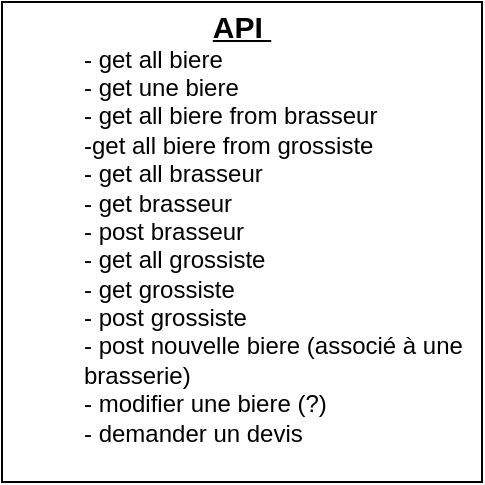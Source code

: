 <mxfile version="18.0.6" type="device" pages="4"><diagram id="dUVug91GTs5SFh3xZQ3P" name="Demande général"><mxGraphModel dx="1420" dy="855" grid="1" gridSize="10" guides="1" tooltips="1" connect="1" arrows="1" fold="1" page="1" pageScale="1" pageWidth="827" pageHeight="1169" math="0" shadow="0"><root><mxCell id="0"/><mxCell id="1" parent="0"/><mxCell id="2sQ6-TqQRWwx1DX2VxEH-1" value="&lt;font style=&quot;font-size: 15px;&quot;&gt;&lt;b&gt;&lt;u&gt;API&amp;nbsp;&lt;/u&gt;&lt;/b&gt;&lt;/font&gt;&lt;br&gt;&lt;blockquote style=&quot;margin: 0 0 0 40px; border: none; padding: 0px;&quot;&gt;&lt;div style=&quot;text-align: left;&quot;&gt;&lt;span style=&quot;background-color: initial;&quot;&gt;- get all biere&lt;/span&gt;&lt;/div&gt;&lt;div style=&quot;text-align: left;&quot;&gt;&lt;span style=&quot;background-color: initial;&quot;&gt;- get une biere&lt;/span&gt;&lt;/div&gt;&lt;div style=&quot;text-align: left;&quot;&gt;&lt;span style=&quot;background-color: initial;&quot;&gt;- get all biere from brasseur&lt;/span&gt;&lt;/div&gt;&lt;div style=&quot;text-align: left;&quot;&gt;&lt;span style=&quot;background-color: initial;&quot;&gt;-get all biere from grossiste&lt;/span&gt;&lt;/div&gt;&lt;div style=&quot;text-align: left;&quot;&gt;- get all brasseur&lt;/div&gt;&lt;div style=&quot;text-align: left;&quot;&gt;- get brasseur&lt;/div&gt;&lt;div style=&quot;text-align: left;&quot;&gt;- post brasseur&lt;/div&gt;&lt;div style=&quot;text-align: left;&quot;&gt;- get all grossiste&lt;/div&gt;&lt;div style=&quot;text-align: left;&quot;&gt;- get grossiste&lt;/div&gt;&lt;div style=&quot;text-align: left;&quot;&gt;- post grossiste&lt;/div&gt;&lt;div style=&quot;text-align: left;&quot;&gt;&lt;span style=&quot;background-color: initial;&quot;&gt;- post nouvelle biere (associé à une brasserie)&lt;/span&gt;&lt;/div&gt;&lt;div style=&quot;text-align: left;&quot;&gt;&lt;span style=&quot;background-color: initial;&quot;&gt;- modifier une biere (?)&lt;/span&gt;&lt;/div&gt;&lt;div style=&quot;text-align: left;&quot;&gt;&lt;span style=&quot;background-color: initial;&quot;&gt;- demander un devis&lt;/span&gt;&lt;/div&gt;&lt;div style=&quot;text-align: left;&quot;&gt;&lt;span style=&quot;background-color: initial;&quot;&gt;&lt;br&gt;&lt;/span&gt;&lt;/div&gt;&lt;/blockquote&gt;" style="rounded=0;whiteSpace=wrap;html=1;" parent="1" vertex="1"><mxGeometry x="50" y="40" width="240" height="240" as="geometry"/></mxCell></root></mxGraphModel></diagram><diagram id="pGRjYB3htdiMZ7UodGj1" name="Use cases"><mxGraphModel dx="1422" dy="857" grid="1" gridSize="10" guides="1" tooltips="1" connect="1" arrows="1" fold="1" page="1" pageScale="1" pageWidth="827" pageHeight="1169" math="0" shadow="0"><root><mxCell id="0"/><mxCell id="1" parent="0"/><mxCell id="-FHZWpEDkTi5WJJaBuVO-8" style="rounded=0;orthogonalLoop=1;jettySize=auto;html=1;entryX=0;entryY=0.5;entryDx=0;entryDy=0;fontSize=15;" parent="1" source="-FHZWpEDkTi5WJJaBuVO-1" target="-FHZWpEDkTi5WJJaBuVO-5" edge="1"><mxGeometry relative="1" as="geometry"/></mxCell><mxCell id="-FHZWpEDkTi5WJJaBuVO-9" style="rounded=0;orthogonalLoop=1;jettySize=auto;html=1;entryX=0;entryY=0.5;entryDx=0;entryDy=0;fontSize=15;" parent="1" source="-FHZWpEDkTi5WJJaBuVO-1" target="-FHZWpEDkTi5WJJaBuVO-6" edge="1"><mxGeometry relative="1" as="geometry"/></mxCell><mxCell id="-FHZWpEDkTi5WJJaBuVO-14" style="edgeStyle=none;rounded=0;orthogonalLoop=1;jettySize=auto;html=1;entryX=0;entryY=0.5;entryDx=0;entryDy=0;fontSize=15;" parent="1" source="-FHZWpEDkTi5WJJaBuVO-1" target="-FHZWpEDkTi5WJJaBuVO-13" edge="1"><mxGeometry relative="1" as="geometry"/></mxCell><mxCell id="-FHZWpEDkTi5WJJaBuVO-1" value="quidam" style="shape=umlActor;verticalLabelPosition=bottom;verticalAlign=top;html=1;outlineConnect=0;fontSize=15;" parent="1" vertex="1"><mxGeometry x="50" y="20" width="30" height="60" as="geometry"/></mxCell><mxCell id="-FHZWpEDkTi5WJJaBuVO-15" style="edgeStyle=none;rounded=0;orthogonalLoop=1;jettySize=auto;html=1;entryX=0;entryY=0.5;entryDx=0;entryDy=0;fontSize=15;" parent="1" source="-FHZWpEDkTi5WJJaBuVO-2" target="-FHZWpEDkTi5WJJaBuVO-7" edge="1"><mxGeometry relative="1" as="geometry"/></mxCell><mxCell id="-FHZWpEDkTi5WJJaBuVO-17" style="edgeStyle=none;rounded=0;orthogonalLoop=1;jettySize=auto;html=1;entryX=0;entryY=0.5;entryDx=0;entryDy=0;fontSize=15;" parent="1" source="-FHZWpEDkTi5WJJaBuVO-2" target="-FHZWpEDkTi5WJJaBuVO-16" edge="1"><mxGeometry relative="1" as="geometry"/></mxCell><mxCell id="zDZNBQaipexmnCM8hO56-1" style="edgeStyle=orthogonalEdgeStyle;rounded=0;orthogonalLoop=1;jettySize=auto;html=1;" edge="1" parent="1" source="-FHZWpEDkTi5WJJaBuVO-2"><mxGeometry relative="1" as="geometry"><mxPoint x="65" y="500" as="targetPoint"/></mxGeometry></mxCell><mxCell id="-FHZWpEDkTi5WJJaBuVO-2" value="admin" style="shape=umlActor;verticalLabelPosition=bottom;verticalAlign=top;html=1;outlineConnect=0;fontSize=15;" parent="1" vertex="1"><mxGeometry x="50" y="610" width="30" height="60" as="geometry"/></mxCell><mxCell id="-FHZWpEDkTi5WJJaBuVO-12" style="edgeStyle=none;rounded=0;orthogonalLoop=1;jettySize=auto;html=1;entryX=0;entryY=0.5;entryDx=0;entryDy=0;fontSize=15;" parent="1" source="-FHZWpEDkTi5WJJaBuVO-3" target="-FHZWpEDkTi5WJJaBuVO-11" edge="1"><mxGeometry relative="1" as="geometry"/></mxCell><mxCell id="zDZNBQaipexmnCM8hO56-2" style="edgeStyle=orthogonalEdgeStyle;rounded=0;orthogonalLoop=1;jettySize=auto;html=1;" edge="1" parent="1" source="-FHZWpEDkTi5WJJaBuVO-3"><mxGeometry relative="1" as="geometry"><mxPoint x="65" y="110" as="targetPoint"/></mxGeometry></mxCell><mxCell id="-FHZWpEDkTi5WJJaBuVO-3" value="grossiste" style="shape=umlActor;verticalLabelPosition=bottom;verticalAlign=top;html=1;outlineConnect=0;fontSize=15;" parent="1" vertex="1"><mxGeometry x="50" y="410" width="30" height="60" as="geometry"/></mxCell><mxCell id="-FHZWpEDkTi5WJJaBuVO-5" value="Consulter les bieres" style="rounded=0;whiteSpace=wrap;html=1;fontSize=15;" parent="1" vertex="1"><mxGeometry x="570" y="20" width="120" height="60" as="geometry"/></mxCell><mxCell id="-FHZWpEDkTi5WJJaBuVO-6" value="Se connecter" style="rounded=0;whiteSpace=wrap;html=1;fontSize=15;" parent="1" vertex="1"><mxGeometry x="570" y="140" width="120" height="60" as="geometry"/></mxCell><mxCell id="-FHZWpEDkTi5WJJaBuVO-7" value="Créer une biere" style="rounded=0;whiteSpace=wrap;html=1;fontSize=15;" parent="1" vertex="1"><mxGeometry x="580" y="610" width="120" height="60" as="geometry"/></mxCell><mxCell id="-FHZWpEDkTi5WJJaBuVO-11" value="Mettre à jour son stock de biere" style="rounded=0;whiteSpace=wrap;html=1;fontSize=15;" parent="1" vertex="1"><mxGeometry x="580" y="410" width="120" height="60" as="geometry"/></mxCell><mxCell id="-FHZWpEDkTi5WJJaBuVO-13" value="Demander un devis" style="rounded=0;whiteSpace=wrap;html=1;fontSize=15;" parent="1" vertex="1"><mxGeometry x="570" y="260" width="120" height="60" as="geometry"/></mxCell><mxCell id="-FHZWpEDkTi5WJJaBuVO-16" value="Créer une brasserie" style="rounded=0;whiteSpace=wrap;html=1;fontSize=15;" parent="1" vertex="1"><mxGeometry x="580" y="720" width="120" height="60" as="geometry"/></mxCell></root></mxGraphModel></diagram><diagram id="K5hyjO3zWQW9X9A1rbvs" name="Pages"><mxGraphModel dx="1422" dy="857" grid="1" gridSize="10" guides="1" tooltips="1" connect="1" arrows="1" fold="1" page="1" pageScale="1" pageWidth="827" pageHeight="1169" math="0" shadow="0"><root><mxCell id="0"/><mxCell id="1" parent="0"/><mxCell id="7VdX81XpjgizjiuMLger-1" value="" style="rounded=0;whiteSpace=wrap;html=1;fontSize=15;" parent="1" vertex="1"><mxGeometry x="40" y="80" width="760" height="760" as="geometry"/></mxCell><mxCell id="7VdX81XpjgizjiuMLger-2" value="&lt;font style=&quot;font-size: 28px;&quot;&gt;Acceuil&lt;/font&gt;" style="text;html=1;strokeColor=none;fillColor=none;align=center;verticalAlign=middle;whiteSpace=wrap;rounded=0;fontSize=15;" parent="1" vertex="1"><mxGeometry x="329" y="10" width="170" height="70" as="geometry"/></mxCell><mxCell id="7VdX81XpjgizjiuMLger-3" value="&lt;font style=&quot;font-size: 16px;&quot;&gt;Premier élément : &lt;br&gt;le catalogue de bieres&lt;/font&gt;" style="rounded=0;whiteSpace=wrap;html=1;fontSize=28;" parent="1" vertex="1"><mxGeometry x="39" y="880" width="170" height="140" as="geometry"/></mxCell><mxCell id="7VdX81XpjgizjiuMLger-4" value="Header" style="rounded=0;whiteSpace=wrap;html=1;fontSize=16;" parent="1" vertex="1"><mxGeometry x="40" y="80" width="760" height="80" as="geometry"/></mxCell><mxCell id="x1rdbjZPyQQXVOK4saVH-6" value="" style="group" parent="1" vertex="1" connectable="0"><mxGeometry x="119" y="310" width="150" height="180" as="geometry"/></mxCell><mxCell id="x1rdbjZPyQQXVOK4saVH-1" value="" style="rounded=0;whiteSpace=wrap;html=1;fontSize=16;" parent="x1rdbjZPyQQXVOK4saVH-6" vertex="1"><mxGeometry width="150" height="180" as="geometry"/></mxCell><mxCell id="x1rdbjZPyQQXVOK4saVH-2" value="Nom biere" style="rounded=0;whiteSpace=wrap;html=1;fontSize=16;" parent="x1rdbjZPyQQXVOK4saVH-6" vertex="1"><mxGeometry x="40" width="110" height="40" as="geometry"/></mxCell><mxCell id="x1rdbjZPyQQXVOK4saVH-3" value="PHOTO BOUTEILLE" style="rounded=0;whiteSpace=wrap;html=1;fontSize=16;" parent="x1rdbjZPyQQXVOK4saVH-6" vertex="1"><mxGeometry y="40" width="150" height="100" as="geometry"/></mxCell><mxCell id="x1rdbjZPyQQXVOK4saVH-4" value="logo br" style="rounded=0;whiteSpace=wrap;html=1;fontSize=16;" parent="x1rdbjZPyQQXVOK4saVH-6" vertex="1"><mxGeometry width="40" height="40" as="geometry"/></mxCell><mxCell id="x1rdbjZPyQQXVOK4saVH-5" value="prix et degré" style="rounded=0;whiteSpace=wrap;html=1;fontSize=16;" parent="x1rdbjZPyQQXVOK4saVH-6" vertex="1"><mxGeometry y="140" width="150" height="40" as="geometry"/></mxCell><mxCell id="x1rdbjZPyQQXVOK4saVH-15" value="Mode libre" style="rounded=0;whiteSpace=wrap;html=1;fontSize=16;" parent="1" vertex="1"><mxGeometry x="76" y="170" width="120" height="30" as="geometry"/></mxCell><mxCell id="x1rdbjZPyQQXVOK4saVH-16" value="Mode brasserie" style="rounded=0;whiteSpace=wrap;html=1;fontSize=16;" parent="1" vertex="1"><mxGeometry x="220" y="170" width="120" height="30" as="geometry"/></mxCell><mxCell id="x1rdbjZPyQQXVOK4saVH-17" value="Mode grossiste" style="rounded=0;whiteSpace=wrap;html=1;fontSize=16;" parent="1" vertex="1"><mxGeometry x="360" y="170" width="120" height="30" as="geometry"/></mxCell><mxCell id="x1rdbjZPyQQXVOK4saVH-18" value="" style="group" parent="1" vertex="1" connectable="0"><mxGeometry x="334" y="310" width="150" height="180" as="geometry"/></mxCell><mxCell id="x1rdbjZPyQQXVOK4saVH-19" value="" style="rounded=0;whiteSpace=wrap;html=1;fontSize=16;" parent="x1rdbjZPyQQXVOK4saVH-18" vertex="1"><mxGeometry width="150" height="180" as="geometry"/></mxCell><mxCell id="x1rdbjZPyQQXVOK4saVH-20" value="Nom biere" style="rounded=0;whiteSpace=wrap;html=1;fontSize=16;" parent="x1rdbjZPyQQXVOK4saVH-18" vertex="1"><mxGeometry x="40" width="110" height="40" as="geometry"/></mxCell><mxCell id="x1rdbjZPyQQXVOK4saVH-21" value="PHOTO BOUTEILLE" style="rounded=0;whiteSpace=wrap;html=1;fontSize=16;" parent="x1rdbjZPyQQXVOK4saVH-18" vertex="1"><mxGeometry y="40" width="150" height="100" as="geometry"/></mxCell><mxCell id="x1rdbjZPyQQXVOK4saVH-22" value="logo br" style="rounded=0;whiteSpace=wrap;html=1;fontSize=16;" parent="x1rdbjZPyQQXVOK4saVH-18" vertex="1"><mxGeometry width="40" height="40" as="geometry"/></mxCell><mxCell id="x1rdbjZPyQQXVOK4saVH-23" value="prix et degré" style="rounded=0;whiteSpace=wrap;html=1;fontSize=16;" parent="x1rdbjZPyQQXVOK4saVH-18" vertex="1"><mxGeometry y="140" width="150" height="40" as="geometry"/></mxCell><mxCell id="x1rdbjZPyQQXVOK4saVH-24" value="" style="group" parent="1" vertex="1" connectable="0"><mxGeometry x="559" y="310" width="150" height="180" as="geometry"/></mxCell><mxCell id="x1rdbjZPyQQXVOK4saVH-25" value="" style="rounded=0;whiteSpace=wrap;html=1;fontSize=16;" parent="x1rdbjZPyQQXVOK4saVH-24" vertex="1"><mxGeometry width="150" height="180" as="geometry"/></mxCell><mxCell id="x1rdbjZPyQQXVOK4saVH-26" value="Nom biere" style="rounded=0;whiteSpace=wrap;html=1;fontSize=16;" parent="x1rdbjZPyQQXVOK4saVH-24" vertex="1"><mxGeometry x="40" width="110" height="40" as="geometry"/></mxCell><mxCell id="x1rdbjZPyQQXVOK4saVH-27" value="PHOTO BOUTEILLE" style="rounded=0;whiteSpace=wrap;html=1;fontSize=16;" parent="x1rdbjZPyQQXVOK4saVH-24" vertex="1"><mxGeometry y="40" width="150" height="100" as="geometry"/></mxCell><mxCell id="x1rdbjZPyQQXVOK4saVH-28" value="logo br" style="rounded=0;whiteSpace=wrap;html=1;fontSize=16;" parent="x1rdbjZPyQQXVOK4saVH-24" vertex="1"><mxGeometry width="40" height="40" as="geometry"/></mxCell><mxCell id="x1rdbjZPyQQXVOK4saVH-29" value="prix et degré" style="rounded=0;whiteSpace=wrap;html=1;fontSize=16;" parent="x1rdbjZPyQQXVOK4saVH-24" vertex="1"><mxGeometry y="140" width="150" height="40" as="geometry"/></mxCell><mxCell id="x1rdbjZPyQQXVOK4saVH-30" value="" style="group" parent="1" vertex="1" connectable="0"><mxGeometry x="119" y="530" width="150" height="180" as="geometry"/></mxCell><mxCell id="x1rdbjZPyQQXVOK4saVH-31" value="" style="rounded=0;whiteSpace=wrap;html=1;fontSize=16;" parent="x1rdbjZPyQQXVOK4saVH-30" vertex="1"><mxGeometry width="150" height="180" as="geometry"/></mxCell><mxCell id="x1rdbjZPyQQXVOK4saVH-32" value="Nom biere" style="rounded=0;whiteSpace=wrap;html=1;fontSize=16;" parent="x1rdbjZPyQQXVOK4saVH-30" vertex="1"><mxGeometry x="40" width="110" height="40" as="geometry"/></mxCell><mxCell id="x1rdbjZPyQQXVOK4saVH-33" value="PHOTO BOUTEILLE" style="rounded=0;whiteSpace=wrap;html=1;fontSize=16;" parent="x1rdbjZPyQQXVOK4saVH-30" vertex="1"><mxGeometry y="40" width="150" height="100" as="geometry"/></mxCell><mxCell id="x1rdbjZPyQQXVOK4saVH-34" value="logo br" style="rounded=0;whiteSpace=wrap;html=1;fontSize=16;" parent="x1rdbjZPyQQXVOK4saVH-30" vertex="1"><mxGeometry width="40" height="40" as="geometry"/></mxCell><mxCell id="x1rdbjZPyQQXVOK4saVH-35" value="prix et degré" style="rounded=0;whiteSpace=wrap;html=1;fontSize=16;" parent="x1rdbjZPyQQXVOK4saVH-30" vertex="1"><mxGeometry y="140" width="150" height="40" as="geometry"/></mxCell><mxCell id="x1rdbjZPyQQXVOK4saVH-36" value="" style="group" parent="1" vertex="1" connectable="0"><mxGeometry x="334" y="530" width="150" height="180" as="geometry"/></mxCell><mxCell id="x1rdbjZPyQQXVOK4saVH-37" value="" style="rounded=0;whiteSpace=wrap;html=1;fontSize=16;" parent="x1rdbjZPyQQXVOK4saVH-36" vertex="1"><mxGeometry width="150" height="180" as="geometry"/></mxCell><mxCell id="x1rdbjZPyQQXVOK4saVH-38" value="Nom biere" style="rounded=0;whiteSpace=wrap;html=1;fontSize=16;" parent="x1rdbjZPyQQXVOK4saVH-36" vertex="1"><mxGeometry x="40" width="110" height="40" as="geometry"/></mxCell><mxCell id="x1rdbjZPyQQXVOK4saVH-39" value="PHOTO BOUTEILLE" style="rounded=0;whiteSpace=wrap;html=1;fontSize=16;" parent="x1rdbjZPyQQXVOK4saVH-36" vertex="1"><mxGeometry y="40" width="150" height="100" as="geometry"/></mxCell><mxCell id="x1rdbjZPyQQXVOK4saVH-40" value="logo br" style="rounded=0;whiteSpace=wrap;html=1;fontSize=16;" parent="x1rdbjZPyQQXVOK4saVH-36" vertex="1"><mxGeometry width="40" height="40" as="geometry"/></mxCell><mxCell id="x1rdbjZPyQQXVOK4saVH-41" value="prix et degré" style="rounded=0;whiteSpace=wrap;html=1;fontSize=16;" parent="x1rdbjZPyQQXVOK4saVH-36" vertex="1"><mxGeometry y="140" width="150" height="40" as="geometry"/></mxCell><mxCell id="x1rdbjZPyQQXVOK4saVH-42" value="" style="group" parent="1" vertex="1" connectable="0"><mxGeometry x="559" y="530" width="150" height="180" as="geometry"/></mxCell><mxCell id="x1rdbjZPyQQXVOK4saVH-43" value="" style="rounded=0;whiteSpace=wrap;html=1;fontSize=16;" parent="x1rdbjZPyQQXVOK4saVH-42" vertex="1"><mxGeometry width="150" height="180" as="geometry"/></mxCell><mxCell id="x1rdbjZPyQQXVOK4saVH-44" value="Nom biere" style="rounded=0;whiteSpace=wrap;html=1;fontSize=16;" parent="x1rdbjZPyQQXVOK4saVH-42" vertex="1"><mxGeometry x="40" width="110" height="40" as="geometry"/></mxCell><mxCell id="x1rdbjZPyQQXVOK4saVH-45" value="PHOTO BOUTEILLE" style="rounded=0;whiteSpace=wrap;html=1;fontSize=16;" parent="x1rdbjZPyQQXVOK4saVH-42" vertex="1"><mxGeometry y="40" width="150" height="100" as="geometry"/></mxCell><mxCell id="x1rdbjZPyQQXVOK4saVH-46" value="logo br" style="rounded=0;whiteSpace=wrap;html=1;fontSize=16;" parent="x1rdbjZPyQQXVOK4saVH-42" vertex="1"><mxGeometry width="40" height="40" as="geometry"/></mxCell><mxCell id="x1rdbjZPyQQXVOK4saVH-47" value="prix et degré" style="rounded=0;whiteSpace=wrap;html=1;fontSize=16;" parent="x1rdbjZPyQQXVOK4saVH-42" vertex="1"><mxGeometry y="140" width="150" height="40" as="geometry"/></mxCell><mxCell id="x1rdbjZPyQQXVOK4saVH-48" value="Footer" style="rounded=0;whiteSpace=wrap;html=1;fontSize=16;" parent="1" vertex="1"><mxGeometry x="39" y="780" width="761" height="60" as="geometry"/></mxCell><mxCell id="x1rdbjZPyQQXVOK4saVH-49" value="Trier par" style="rounded=0;whiteSpace=wrap;html=1;fontSize=16;" parent="1" vertex="1"><mxGeometry x="480" y="260" width="120" height="30" as="geometry"/></mxCell><mxCell id="x1rdbjZPyQQXVOK4saVH-50" value="Choisir&amp;nbsp;" style="rounded=0;whiteSpace=wrap;html=1;fontSize=16;" parent="1" vertex="1"><mxGeometry x="620" y="260" width="120" height="30" as="geometry"/></mxCell><mxCell id="x1rdbjZPyQQXVOK4saVH-54" value="" style="triangle;whiteSpace=wrap;html=1;fontSize=16;rotation=90;" parent="1" vertex="1"><mxGeometry x="717.81" y="266.87" width="12.19" height="16.25" as="geometry"/></mxCell><mxCell id="x1rdbjZPyQQXVOK4saVH-55" value="Tri sur :&lt;br&gt;- nom de la biere&lt;br&gt;- degré&lt;br&gt;- prix" style="rounded=0;whiteSpace=wrap;html=1;fontSize=16;" parent="1" vertex="1"><mxGeometry x="240" y="880" width="160" height="140" as="geometry"/></mxCell><mxCell id="QZczwJWPRAV_EYqPmpXR-2" value="" style="group" vertex="1" connectable="0" parent="1"><mxGeometry x="76" y="210" width="694" height="40" as="geometry"/></mxCell><mxCell id="x1rdbjZPyQQXVOK4saVH-13" value="recherche" style="rounded=0;whiteSpace=wrap;html=1;fontSize=16;" parent="QZczwJWPRAV_EYqPmpXR-2" vertex="1"><mxGeometry width="694" height="40" as="geometry"/></mxCell><mxCell id="x1rdbjZPyQQXVOK4saVH-14" value="" style="html=1;verticalLabelPosition=bottom;align=center;labelBackgroundColor=#ffffff;verticalAlign=top;strokeWidth=2;strokeColor=#0080F0;shadow=0;dashed=0;shape=mxgraph.ios7.icons.looking_glass;fontSize=16;" parent="QZczwJWPRAV_EYqPmpXR-2" vertex="1"><mxGeometry x="654" y="6.25" width="23.57" height="27.5" as="geometry"/></mxCell></root></mxGraphModel></diagram><diagram id="9berN_uKSScrlvUlo2U0" name="DB"><mxGraphModel dx="1422" dy="857" grid="1" gridSize="10" guides="1" tooltips="1" connect="1" arrows="1" fold="1" page="1" pageScale="1" pageWidth="827" pageHeight="1169" math="0" shadow="0"><root><mxCell id="0"/><mxCell id="1" parent="0"/><mxCell id="Gy1eCE3cio112PncD2Yp-4" value="" style="rounded=0;whiteSpace=wrap;html=1;" vertex="1" parent="1"><mxGeometry x="80" y="20" width="240" height="350" as="geometry"/></mxCell><mxCell id="Gy1eCE3cio112PncD2Yp-2" style="edgeStyle=orthogonalEdgeStyle;rounded=0;orthogonalLoop=1;jettySize=auto;html=1;entryX=0;entryY=0.5;entryDx=0;entryDy=0;exitX=0.5;exitY=1;exitDx=0;exitDy=0;" edge="1" parent="1" source="kKwkkjlCEmr4al1WIJUB-1" target="HUFtIgb7a2H9SzeaO4zm-3"><mxGeometry relative="1" as="geometry"/></mxCell><mxCell id="kKwkkjlCEmr4al1WIJUB-1" value="&lt;div style=&quot;text-align: center; box-sizing: border-box; width: 100%; background: rgb(228, 228, 228); padding: 2px;&quot;&gt;bieres&lt;/div&gt;&lt;table style=&quot;width:100%;font-size:1em;&quot; cellpadding=&quot;2&quot; cellspacing=&quot;0&quot;&gt;&lt;tbody&gt;&lt;tr&gt;&lt;td&gt;PK&lt;/td&gt;&lt;td&gt;id_biere&lt;/td&gt;&lt;/tr&gt;&lt;tr&gt;&lt;td&gt;FK&lt;/td&gt;&lt;td&gt;id_brasserie&lt;/td&gt;&lt;/tr&gt;&lt;tr&gt;&lt;td&gt;&lt;br&gt;&lt;/td&gt;&lt;td&gt;nom NN&lt;/td&gt;&lt;/tr&gt;&lt;tr&gt;&lt;td&gt;&lt;/td&gt;&lt;td&gt;image NN&lt;/td&gt;&lt;/tr&gt;&lt;tr&gt;&lt;td&gt;&lt;br&gt;&lt;/td&gt;&lt;td&gt;degre NN&lt;/td&gt;&lt;/tr&gt;&lt;tr&gt;&lt;td&gt;&lt;br&gt;&lt;/td&gt;&lt;td&gt;prix NN&lt;/td&gt;&lt;/tr&gt;&lt;/tbody&gt;&lt;/table&gt;" style="verticalAlign=top;align=left;overflow=fill;html=1;" vertex="1" parent="1"><mxGeometry x="110" y="210" width="180" height="140" as="geometry"/></mxCell><mxCell id="Gy1eCE3cio112PncD2Yp-3" style="edgeStyle=orthogonalEdgeStyle;rounded=0;orthogonalLoop=1;jettySize=auto;html=1;" edge="1" parent="1" source="HUFtIgb7a2H9SzeaO4zm-1" target="HUFtIgb7a2H9SzeaO4zm-3"><mxGeometry relative="1" as="geometry"/></mxCell><mxCell id="HUFtIgb7a2H9SzeaO4zm-1" value="&lt;div style=&quot;text-align: center; box-sizing: border-box; width: 100%; background: rgb(228, 228, 228); padding: 2px;&quot;&gt;grossistes&lt;/div&gt;&lt;table style=&quot;width:100%;font-size:1em;&quot; cellpadding=&quot;2&quot; cellspacing=&quot;0&quot;&gt;&lt;tbody&gt;&lt;tr&gt;&lt;td&gt;PK&lt;/td&gt;&lt;td&gt;id_grossiste&lt;/td&gt;&lt;/tr&gt;&lt;tr&gt;&lt;td&gt;&lt;br&gt;&lt;/td&gt;&lt;td&gt;nom NN&lt;/td&gt;&lt;/tr&gt;&lt;tr&gt;&lt;td&gt;&lt;/td&gt;&lt;td&gt;mdp NN&lt;/td&gt;&lt;/tr&gt;&lt;/tbody&gt;&lt;/table&gt;" style="verticalAlign=top;align=left;overflow=fill;html=1;" vertex="1" parent="1"><mxGeometry x="350" y="200" width="180" height="80" as="geometry"/></mxCell><mxCell id="Gy1eCE3cio112PncD2Yp-1" style="edgeStyle=orthogonalEdgeStyle;rounded=0;orthogonalLoop=1;jettySize=auto;html=1;entryX=0.5;entryY=0;entryDx=0;entryDy=0;" edge="1" parent="1" source="HUFtIgb7a2H9SzeaO4zm-2" target="kKwkkjlCEmr4al1WIJUB-1"><mxGeometry relative="1" as="geometry"/></mxCell><mxCell id="HUFtIgb7a2H9SzeaO4zm-2" value="&lt;div style=&quot;text-align: center; box-sizing: border-box; width: 100%; background: rgb(228, 228, 228); padding: 2px;&quot;&gt;brasseries&lt;/div&gt;&lt;table style=&quot;width:100%;font-size:1em;&quot; cellpadding=&quot;2&quot; cellspacing=&quot;0&quot;&gt;&lt;tbody&gt;&lt;tr&gt;&lt;td&gt;PK&lt;/td&gt;&lt;td&gt;id_brasserie&lt;/td&gt;&lt;/tr&gt;&lt;tr&gt;&lt;td&gt;&lt;br&gt;&lt;/td&gt;&lt;td&gt;nom NN&lt;/td&gt;&lt;/tr&gt;&lt;tr&gt;&lt;td&gt;&lt;/td&gt;&lt;td&gt;logo NN&lt;/td&gt;&lt;/tr&gt;&lt;/tbody&gt;&lt;/table&gt;" style="verticalAlign=top;align=left;overflow=fill;html=1;" vertex="1" parent="1"><mxGeometry x="110" y="40" width="180" height="90" as="geometry"/></mxCell><mxCell id="HUFtIgb7a2H9SzeaO4zm-3" value="&lt;div style=&quot;text-align: center; box-sizing: border-box; width: 100%; background: rgb(228, 228, 228); padding: 2px;&quot;&gt;stock&lt;/div&gt;&lt;table style=&quot;width:100%;font-size:1em;&quot; cellpadding=&quot;2&quot; cellspacing=&quot;0&quot;&gt;&lt;tbody&gt;&lt;tr&gt;&lt;td&gt;PK&lt;/td&gt;&lt;td&gt;id_biere, id_grossiste&lt;/td&gt;&lt;/tr&gt;&lt;tr&gt;&lt;td&gt;FK1&lt;/td&gt;&lt;td&gt;id_biere NN&lt;/td&gt;&lt;/tr&gt;&lt;tr&gt;&lt;td&gt;FK2&lt;/td&gt;&lt;td&gt;id_grossiste NN&lt;br&gt;&lt;/td&gt;&lt;/tr&gt;&lt;tr&gt;&lt;td&gt;&lt;br&gt;&lt;/td&gt;&lt;td&gt;quantite NN&lt;/td&gt;&lt;/tr&gt;&lt;/tbody&gt;&lt;/table&gt;" style="verticalAlign=top;align=left;overflow=fill;html=1;" vertex="1" parent="1"><mxGeometry x="350" y="390" width="180" height="100" as="geometry"/></mxCell><mxCell id="Gy1eCE3cio112PncD2Yp-6" style="edgeStyle=orthogonalEdgeStyle;rounded=0;orthogonalLoop=1;jettySize=auto;html=1;entryX=1.008;entryY=0.192;entryDx=0;entryDy=0;entryPerimeter=0;" edge="1" parent="1" source="Gy1eCE3cio112PncD2Yp-5" target="Gy1eCE3cio112PncD2Yp-4"><mxGeometry relative="1" as="geometry"/></mxCell><mxCell id="Gy1eCE3cio112PncD2Yp-5" value="TRAVAILLE SUR CA EN PREMIER" style="text;html=1;strokeColor=#b85450;fillColor=#f8cecc;align=center;verticalAlign=middle;whiteSpace=wrap;rounded=0;" vertex="1" parent="1"><mxGeometry x="380" y="40" width="100" height="60" as="geometry"/></mxCell></root></mxGraphModel></diagram></mxfile>